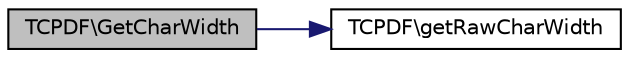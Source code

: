 digraph G
{
  edge [fontname="Helvetica",fontsize="10",labelfontname="Helvetica",labelfontsize="10"];
  node [fontname="Helvetica",fontsize="10",shape=record];
  rankdir="LR";
  Node1 [label="TCPDF\\GetCharWidth",height=0.2,width=0.4,color="black", fillcolor="grey75", style="filled" fontcolor="black"];
  Node1 -> Node2 [color="midnightblue",fontsize="10",style="solid",fontname="Helvetica"];
  Node2 [label="TCPDF\\getRawCharWidth",height=0.2,width=0.4,color="black", fillcolor="white", style="filled",URL="$classTCPDF.html#af484c6dc7debd34e2310f9f391448de7",tooltip="Returns the length of the char in user unit for the current font."];
}
